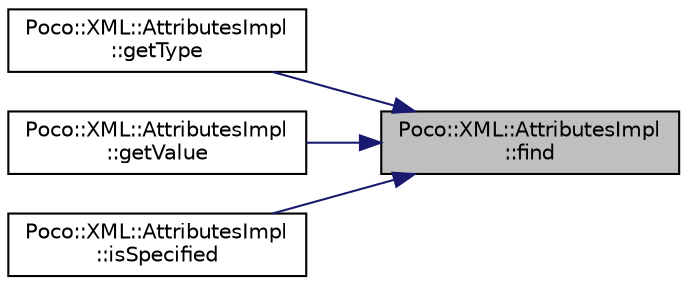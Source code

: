 digraph "Poco::XML::AttributesImpl::find"
{
 // LATEX_PDF_SIZE
  edge [fontname="Helvetica",fontsize="10",labelfontname="Helvetica",labelfontsize="10"];
  node [fontname="Helvetica",fontsize="10",shape=record];
  rankdir="RL";
  Node1 [label="Poco::XML::AttributesImpl\l::find",height=0.2,width=0.4,color="black", fillcolor="grey75", style="filled", fontcolor="black",tooltip="Iterator support."];
  Node1 -> Node2 [dir="back",color="midnightblue",fontsize="10",style="solid"];
  Node2 [label="Poco::XML::AttributesImpl\l::getType",height=0.2,width=0.4,color="black", fillcolor="white", style="filled",URL="$classPoco_1_1XML_1_1AttributesImpl.html#a2d4b8c0e5e9eb9af404493e25d809358",tooltip=" "];
  Node1 -> Node3 [dir="back",color="midnightblue",fontsize="10",style="solid"];
  Node3 [label="Poco::XML::AttributesImpl\l::getValue",height=0.2,width=0.4,color="black", fillcolor="white", style="filled",URL="$classPoco_1_1XML_1_1AttributesImpl.html#aa1f5a66cc85e860826c30551c5b46e16",tooltip=" "];
  Node1 -> Node4 [dir="back",color="midnightblue",fontsize="10",style="solid"];
  Node4 [label="Poco::XML::AttributesImpl\l::isSpecified",height=0.2,width=0.4,color="black", fillcolor="white", style="filled",URL="$classPoco_1_1XML_1_1AttributesImpl.html#ac99b49ca1cc3260cc619382ef63d32bd",tooltip=" "];
}
